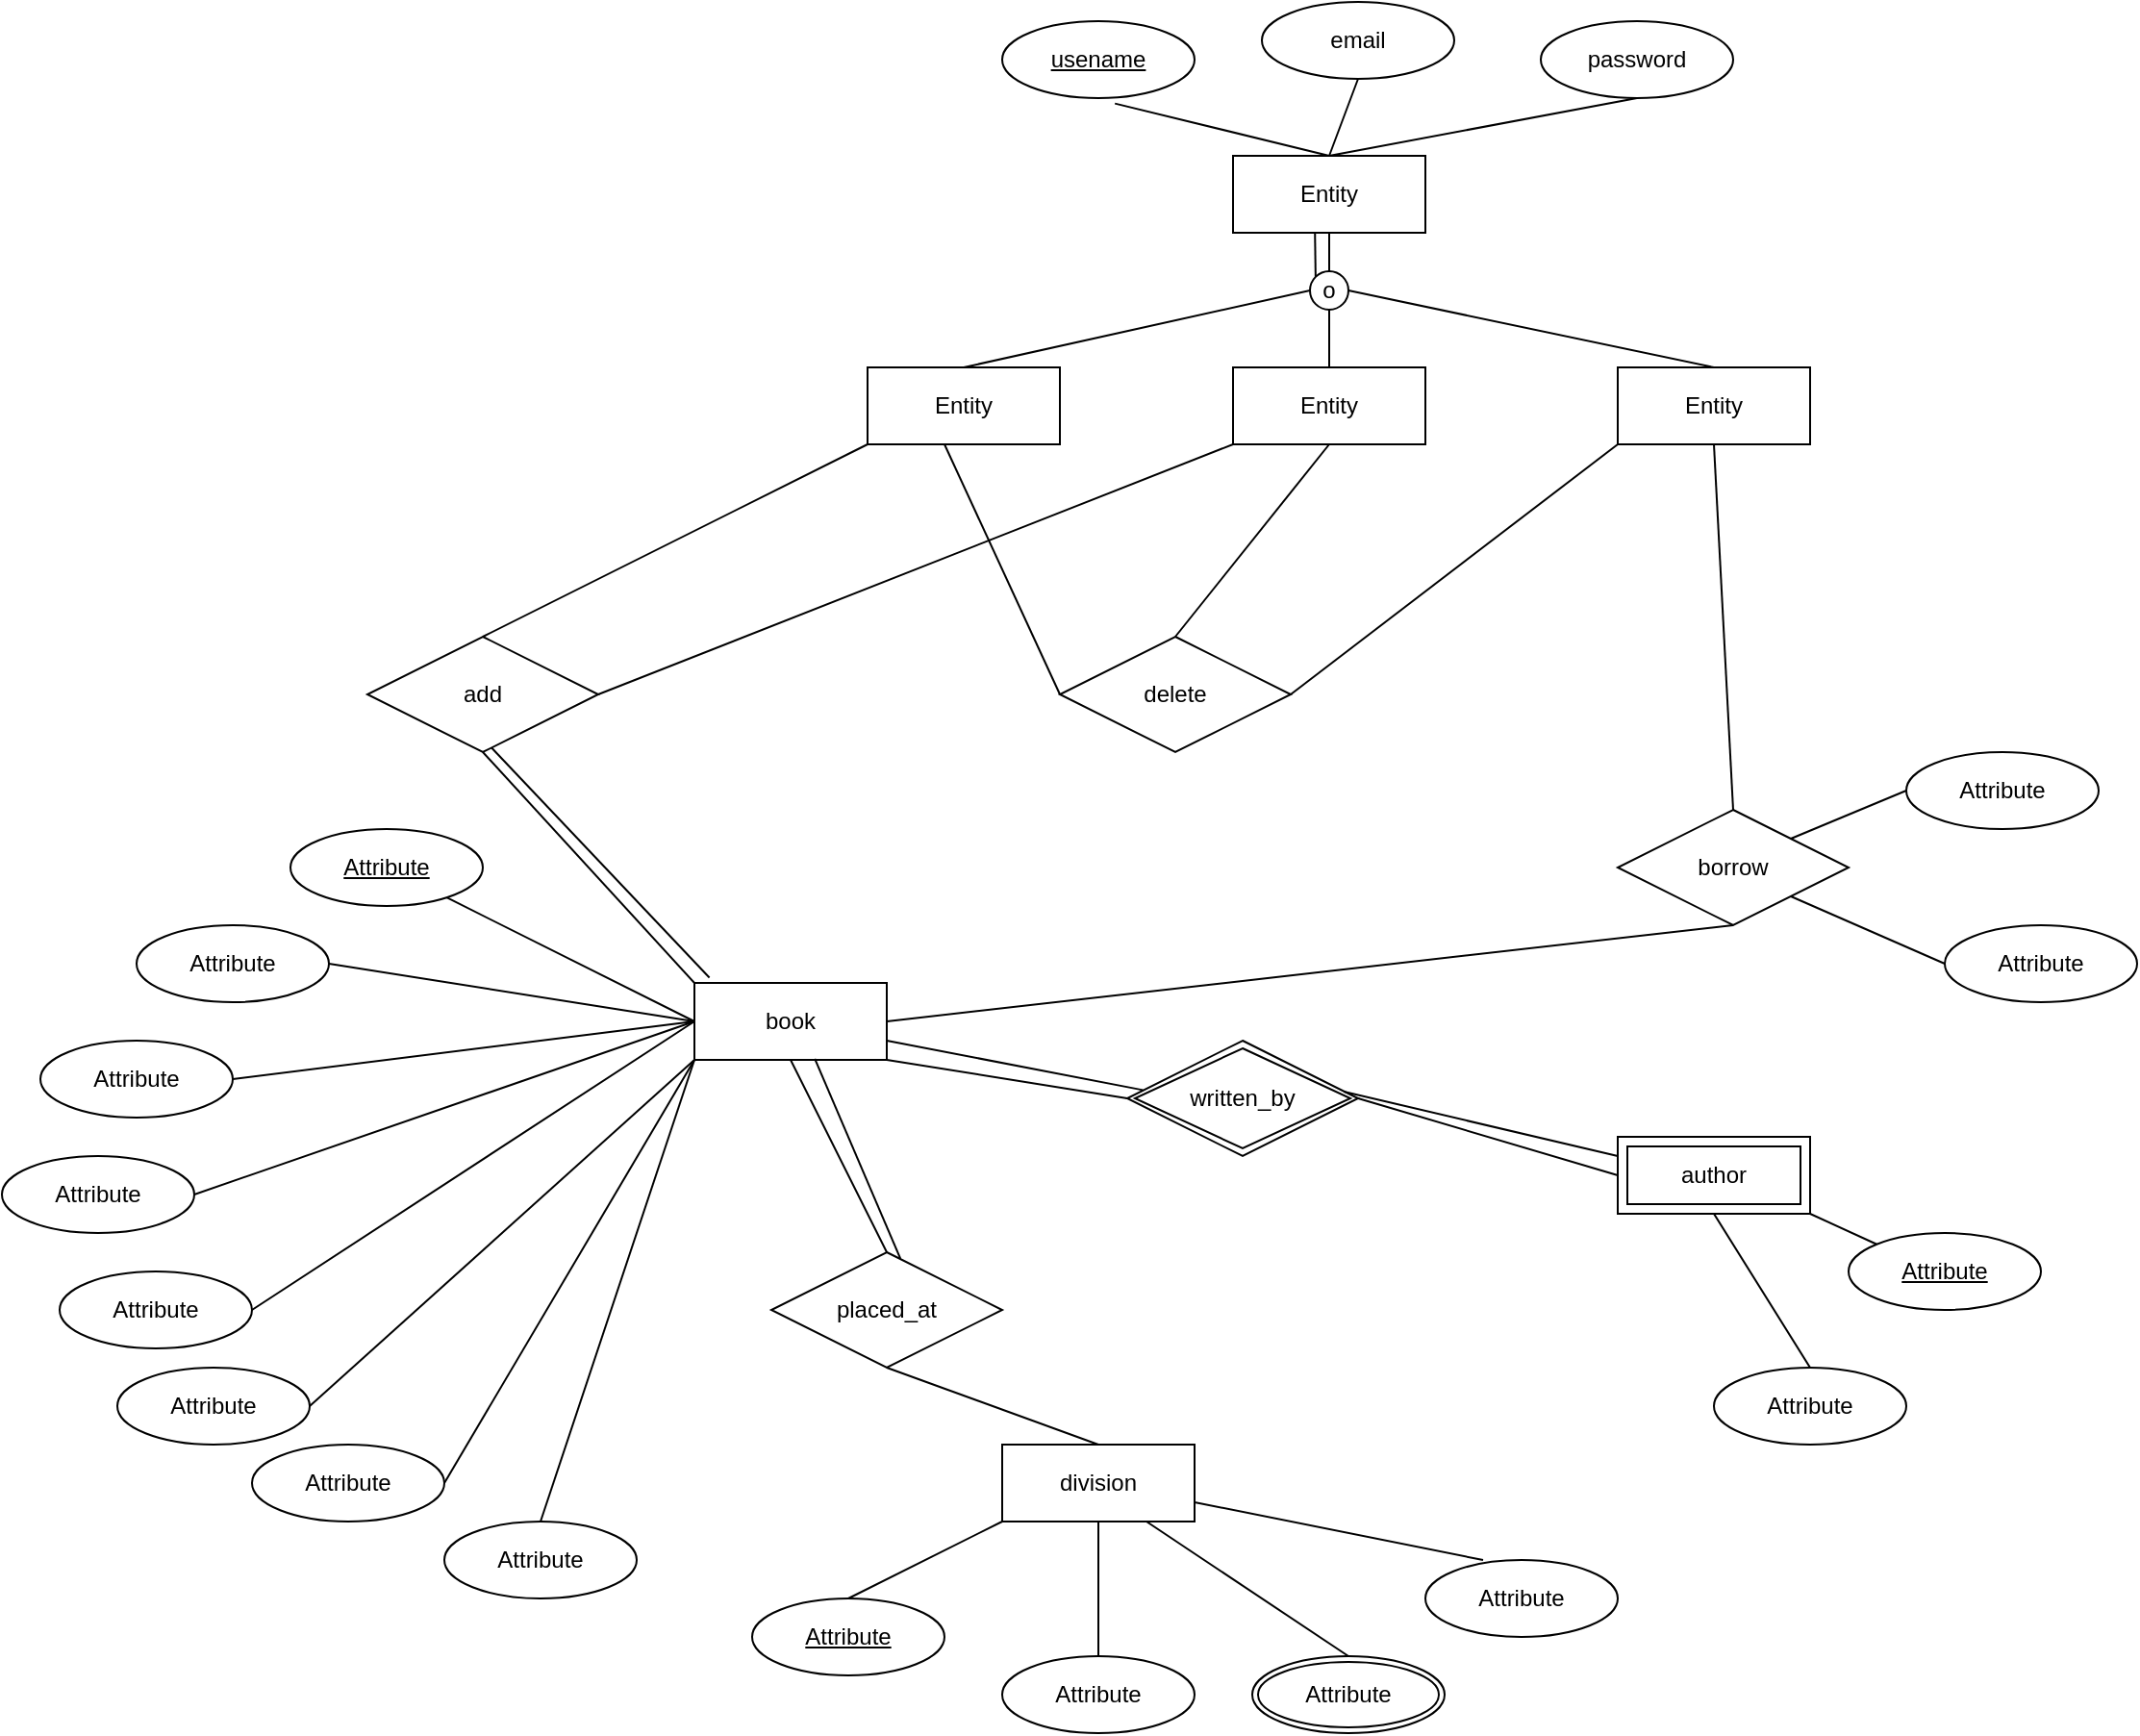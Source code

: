 <mxfile version="14.4.2" type="github">
  <diagram id="j3Z4iEj-AahcLPHdQoN0" name="Page-1">
    <mxGraphModel dx="1545" dy="1419" grid="1" gridSize="10" guides="1" tooltips="1" connect="1" arrows="1" fold="1" page="1" pageScale="1" pageWidth="850" pageHeight="1100" math="0" shadow="0">
      <root>
        <mxCell id="0" />
        <mxCell id="1" parent="0" />
        <mxCell id="8FBa52UY_1ct1oGuE3lu-1" value="Entity" style="whiteSpace=wrap;html=1;align=center;" vertex="1" parent="1">
          <mxGeometry x="360" y="10" width="100" height="40" as="geometry" />
        </mxCell>
        <mxCell id="8FBa52UY_1ct1oGuE3lu-2" value="Entity" style="whiteSpace=wrap;html=1;align=center;" vertex="1" parent="1">
          <mxGeometry x="170" y="120" width="100" height="40" as="geometry" />
        </mxCell>
        <mxCell id="8FBa52UY_1ct1oGuE3lu-3" value="Entity" style="whiteSpace=wrap;html=1;align=center;" vertex="1" parent="1">
          <mxGeometry x="360" y="120" width="100" height="40" as="geometry" />
        </mxCell>
        <mxCell id="8FBa52UY_1ct1oGuE3lu-4" value="Entity" style="whiteSpace=wrap;html=1;align=center;" vertex="1" parent="1">
          <mxGeometry x="560" y="120" width="100" height="40" as="geometry" />
        </mxCell>
        <mxCell id="8FBa52UY_1ct1oGuE3lu-5" value="book" style="whiteSpace=wrap;html=1;align=center;" vertex="1" parent="1">
          <mxGeometry x="80" y="440" width="100" height="40" as="geometry" />
        </mxCell>
        <mxCell id="8FBa52UY_1ct1oGuE3lu-6" value="division" style="whiteSpace=wrap;html=1;align=center;" vertex="1" parent="1">
          <mxGeometry x="240" y="680" width="100" height="40" as="geometry" />
        </mxCell>
        <mxCell id="8FBa52UY_1ct1oGuE3lu-8" value="usename" style="ellipse;whiteSpace=wrap;html=1;align=center;fontStyle=4;" vertex="1" parent="1">
          <mxGeometry x="240" y="-60" width="100" height="40" as="geometry" />
        </mxCell>
        <mxCell id="8FBa52UY_1ct1oGuE3lu-9" value="email" style="ellipse;whiteSpace=wrap;html=1;align=center;" vertex="1" parent="1">
          <mxGeometry x="375" y="-70" width="100" height="40" as="geometry" />
        </mxCell>
        <mxCell id="8FBa52UY_1ct1oGuE3lu-10" value="password" style="ellipse;whiteSpace=wrap;html=1;align=center;" vertex="1" parent="1">
          <mxGeometry x="520" y="-60" width="100" height="40" as="geometry" />
        </mxCell>
        <mxCell id="8FBa52UY_1ct1oGuE3lu-11" value="borrow" style="shape=rhombus;perimeter=rhombusPerimeter;whiteSpace=wrap;html=1;align=center;" vertex="1" parent="1">
          <mxGeometry x="560" y="350" width="120" height="60" as="geometry" />
        </mxCell>
        <mxCell id="8FBa52UY_1ct1oGuE3lu-12" value="delete" style="shape=rhombus;perimeter=rhombusPerimeter;whiteSpace=wrap;html=1;align=center;" vertex="1" parent="1">
          <mxGeometry x="270" y="260" width="120" height="60" as="geometry" />
        </mxCell>
        <mxCell id="8FBa52UY_1ct1oGuE3lu-14" value="add" style="shape=rhombus;perimeter=rhombusPerimeter;whiteSpace=wrap;html=1;align=center;" vertex="1" parent="1">
          <mxGeometry x="-90" y="260" width="120" height="60" as="geometry" />
        </mxCell>
        <mxCell id="8FBa52UY_1ct1oGuE3lu-15" value="placed_at" style="shape=rhombus;perimeter=rhombusPerimeter;whiteSpace=wrap;html=1;align=center;" vertex="1" parent="1">
          <mxGeometry x="120" y="580" width="120" height="60" as="geometry" />
        </mxCell>
        <mxCell id="8FBa52UY_1ct1oGuE3lu-16" value="author" style="shape=ext;margin=3;double=1;whiteSpace=wrap;html=1;align=center;" vertex="1" parent="1">
          <mxGeometry x="560" y="520" width="100" height="40" as="geometry" />
        </mxCell>
        <mxCell id="8FBa52UY_1ct1oGuE3lu-17" value="written_by" style="shape=rhombus;double=1;perimeter=rhombusPerimeter;whiteSpace=wrap;html=1;align=center;" vertex="1" parent="1">
          <mxGeometry x="305" y="470" width="120" height="60" as="geometry" />
        </mxCell>
        <mxCell id="8FBa52UY_1ct1oGuE3lu-18" value="" style="endArrow=none;html=1;rounded=0;entryX=0.5;entryY=1;entryDx=0;entryDy=0;exitX=0.5;exitY=0;exitDx=0;exitDy=0;" edge="1" parent="1" source="8FBa52UY_1ct1oGuE3lu-11" target="8FBa52UY_1ct1oGuE3lu-4">
          <mxGeometry relative="1" as="geometry">
            <mxPoint x="300" y="240" as="sourcePoint" />
            <mxPoint x="460" y="240" as="targetPoint" />
          </mxGeometry>
        </mxCell>
        <mxCell id="8FBa52UY_1ct1oGuE3lu-20" value="" style="endArrow=none;html=1;rounded=0;entryX=0.5;entryY=1;entryDx=0;entryDy=0;exitX=1;exitY=0.5;exitDx=0;exitDy=0;" edge="1" parent="1" source="8FBa52UY_1ct1oGuE3lu-5" target="8FBa52UY_1ct1oGuE3lu-11">
          <mxGeometry relative="1" as="geometry">
            <mxPoint x="300" y="400" as="sourcePoint" />
            <mxPoint x="460" y="400" as="targetPoint" />
          </mxGeometry>
        </mxCell>
        <mxCell id="8FBa52UY_1ct1oGuE3lu-21" value="" style="endArrow=none;html=1;rounded=0;exitX=0.4;exitY=1;exitDx=0;exitDy=0;exitPerimeter=0;entryX=0;entryY=0.5;entryDx=0;entryDy=0;" edge="1" parent="1" source="8FBa52UY_1ct1oGuE3lu-2" target="8FBa52UY_1ct1oGuE3lu-12">
          <mxGeometry relative="1" as="geometry">
            <mxPoint x="300" y="350" as="sourcePoint" />
            <mxPoint x="460" y="350" as="targetPoint" />
          </mxGeometry>
        </mxCell>
        <mxCell id="8FBa52UY_1ct1oGuE3lu-22" value="" style="endArrow=none;html=1;rounded=0;entryX=0;entryY=1;entryDx=0;entryDy=0;exitX=1;exitY=0.5;exitDx=0;exitDy=0;" edge="1" parent="1" source="8FBa52UY_1ct1oGuE3lu-12" target="8FBa52UY_1ct1oGuE3lu-4">
          <mxGeometry relative="1" as="geometry">
            <mxPoint x="360" y="240" as="sourcePoint" />
            <mxPoint x="520" y="240" as="targetPoint" />
          </mxGeometry>
        </mxCell>
        <mxCell id="8FBa52UY_1ct1oGuE3lu-23" value="" style="endArrow=none;html=1;rounded=0;entryX=0.5;entryY=1;entryDx=0;entryDy=0;exitX=0.5;exitY=0;exitDx=0;exitDy=0;" edge="1" parent="1" source="8FBa52UY_1ct1oGuE3lu-12" target="8FBa52UY_1ct1oGuE3lu-3">
          <mxGeometry relative="1" as="geometry">
            <mxPoint x="240" y="200" as="sourcePoint" />
            <mxPoint x="400" y="200" as="targetPoint" />
          </mxGeometry>
        </mxCell>
        <mxCell id="8FBa52UY_1ct1oGuE3lu-24" value="" style="endArrow=none;html=1;rounded=0;exitX=1;exitY=1;exitDx=0;exitDy=0;entryX=0;entryY=0.5;entryDx=0;entryDy=0;" edge="1" parent="1" source="8FBa52UY_1ct1oGuE3lu-5" target="8FBa52UY_1ct1oGuE3lu-17">
          <mxGeometry relative="1" as="geometry">
            <mxPoint x="300" y="440" as="sourcePoint" />
            <mxPoint x="460" y="440" as="targetPoint" />
          </mxGeometry>
        </mxCell>
        <mxCell id="8FBa52UY_1ct1oGuE3lu-25" value="" style="endArrow=none;html=1;rounded=0;entryX=0;entryY=0.5;entryDx=0;entryDy=0;exitX=1;exitY=0.5;exitDx=0;exitDy=0;" edge="1" parent="1" source="8FBa52UY_1ct1oGuE3lu-17" target="8FBa52UY_1ct1oGuE3lu-16">
          <mxGeometry relative="1" as="geometry">
            <mxPoint x="300" y="440" as="sourcePoint" />
            <mxPoint x="460" y="440" as="targetPoint" />
          </mxGeometry>
        </mxCell>
        <mxCell id="8FBa52UY_1ct1oGuE3lu-26" value="" style="endArrow=none;html=1;rounded=0;entryX=0;entryY=0.25;entryDx=0;entryDy=0;exitX=0.938;exitY=0.442;exitDx=0;exitDy=0;exitPerimeter=0;" edge="1" parent="1" source="8FBa52UY_1ct1oGuE3lu-17" target="8FBa52UY_1ct1oGuE3lu-16">
          <mxGeometry relative="1" as="geometry">
            <mxPoint x="300" y="440" as="sourcePoint" />
            <mxPoint x="460" y="440" as="targetPoint" />
          </mxGeometry>
        </mxCell>
        <mxCell id="8FBa52UY_1ct1oGuE3lu-27" value="" style="endArrow=none;html=1;rounded=0;exitX=0.5;exitY=1;exitDx=0;exitDy=0;entryX=0;entryY=0;entryDx=0;entryDy=0;" edge="1" parent="1" source="8FBa52UY_1ct1oGuE3lu-14" target="8FBa52UY_1ct1oGuE3lu-5">
          <mxGeometry relative="1" as="geometry">
            <mxPoint x="80" y="350" as="sourcePoint" />
            <mxPoint x="240" y="350" as="targetPoint" />
          </mxGeometry>
        </mxCell>
        <mxCell id="8FBa52UY_1ct1oGuE3lu-28" value="" style="endArrow=none;html=1;rounded=0;exitX=0.538;exitY=0.963;exitDx=0;exitDy=0;exitPerimeter=0;entryX=0.078;entryY=-0.069;entryDx=0;entryDy=0;entryPerimeter=0;" edge="1" parent="1" source="8FBa52UY_1ct1oGuE3lu-14" target="8FBa52UY_1ct1oGuE3lu-5">
          <mxGeometry relative="1" as="geometry">
            <mxPoint x="80" y="350" as="sourcePoint" />
            <mxPoint x="240" y="350" as="targetPoint" />
          </mxGeometry>
        </mxCell>
        <mxCell id="8FBa52UY_1ct1oGuE3lu-29" value="" style="endArrow=none;html=1;rounded=0;entryX=0;entryY=1;entryDx=0;entryDy=0;exitX=1;exitY=0.5;exitDx=0;exitDy=0;" edge="1" parent="1" source="8FBa52UY_1ct1oGuE3lu-14" target="8FBa52UY_1ct1oGuE3lu-3">
          <mxGeometry relative="1" as="geometry">
            <mxPoint x="160" y="140" as="sourcePoint" />
            <mxPoint x="320" y="140" as="targetPoint" />
          </mxGeometry>
        </mxCell>
        <mxCell id="8FBa52UY_1ct1oGuE3lu-30" value="" style="endArrow=none;html=1;rounded=0;exitX=0.5;exitY=0;exitDx=0;exitDy=0;entryX=0;entryY=1;entryDx=0;entryDy=0;" edge="1" parent="1" source="8FBa52UY_1ct1oGuE3lu-14" target="8FBa52UY_1ct1oGuE3lu-2">
          <mxGeometry relative="1" as="geometry">
            <mxPoint x="160" y="210" as="sourcePoint" />
            <mxPoint x="320" y="210" as="targetPoint" />
          </mxGeometry>
        </mxCell>
        <mxCell id="8FBa52UY_1ct1oGuE3lu-31" value="" style="endArrow=none;html=1;rounded=0;exitX=1;exitY=0.75;exitDx=0;exitDy=0;entryX=0.068;entryY=0.428;entryDx=0;entryDy=0;entryPerimeter=0;" edge="1" parent="1" source="8FBa52UY_1ct1oGuE3lu-5" target="8FBa52UY_1ct1oGuE3lu-17">
          <mxGeometry relative="1" as="geometry">
            <mxPoint x="240" y="540" as="sourcePoint" />
            <mxPoint x="400" y="540" as="targetPoint" />
          </mxGeometry>
        </mxCell>
        <mxCell id="8FBa52UY_1ct1oGuE3lu-32" value="" style="endArrow=none;html=1;rounded=0;entryX=0.5;entryY=1;entryDx=0;entryDy=0;exitX=0.5;exitY=0;exitDx=0;exitDy=0;" edge="1" parent="1" source="8FBa52UY_1ct1oGuE3lu-15" target="8FBa52UY_1ct1oGuE3lu-5">
          <mxGeometry relative="1" as="geometry">
            <mxPoint x="200" y="590" as="sourcePoint" />
            <mxPoint x="360" y="590" as="targetPoint" />
          </mxGeometry>
        </mxCell>
        <mxCell id="8FBa52UY_1ct1oGuE3lu-33" value="" style="endArrow=none;html=1;rounded=0;entryX=0.5;entryY=0;entryDx=0;entryDy=0;exitX=0.5;exitY=1;exitDx=0;exitDy=0;" edge="1" parent="1" source="8FBa52UY_1ct1oGuE3lu-15" target="8FBa52UY_1ct1oGuE3lu-6">
          <mxGeometry relative="1" as="geometry">
            <mxPoint x="200" y="590" as="sourcePoint" />
            <mxPoint x="360" y="590" as="targetPoint" />
          </mxGeometry>
        </mxCell>
        <mxCell id="8FBa52UY_1ct1oGuE3lu-34" value="" style="endArrow=none;html=1;rounded=0;entryX=0.626;entryY=0.987;entryDx=0;entryDy=0;entryPerimeter=0;exitX=0.559;exitY=0.055;exitDx=0;exitDy=0;exitPerimeter=0;" edge="1" parent="1" source="8FBa52UY_1ct1oGuE3lu-15" target="8FBa52UY_1ct1oGuE3lu-5">
          <mxGeometry relative="1" as="geometry">
            <mxPoint x="200" y="590" as="sourcePoint" />
            <mxPoint x="360" y="590" as="targetPoint" />
          </mxGeometry>
        </mxCell>
        <mxCell id="8FBa52UY_1ct1oGuE3lu-35" value="o" style="ellipse;whiteSpace=wrap;html=1;aspect=fixed;" vertex="1" parent="1">
          <mxGeometry x="400" y="70" width="20" height="20" as="geometry" />
        </mxCell>
        <mxCell id="8FBa52UY_1ct1oGuE3lu-36" value="" style="endArrow=none;html=1;entryX=0.5;entryY=0;entryDx=0;entryDy=0;exitX=1;exitY=0.5;exitDx=0;exitDy=0;" edge="1" parent="1" source="8FBa52UY_1ct1oGuE3lu-35" target="8FBa52UY_1ct1oGuE3lu-4">
          <mxGeometry width="50" height="50" relative="1" as="geometry">
            <mxPoint x="500" y="130" as="sourcePoint" />
            <mxPoint x="550" y="80" as="targetPoint" />
          </mxGeometry>
        </mxCell>
        <mxCell id="8FBa52UY_1ct1oGuE3lu-37" value="" style="endArrow=none;html=1;exitX=0.5;exitY=1;exitDx=0;exitDy=0;" edge="1" parent="1" source="8FBa52UY_1ct1oGuE3lu-35" target="8FBa52UY_1ct1oGuE3lu-3">
          <mxGeometry width="50" height="50" relative="1" as="geometry">
            <mxPoint x="500" y="130" as="sourcePoint" />
            <mxPoint x="550" y="80" as="targetPoint" />
          </mxGeometry>
        </mxCell>
        <mxCell id="8FBa52UY_1ct1oGuE3lu-38" value="" style="endArrow=none;html=1;exitX=0.5;exitY=0;exitDx=0;exitDy=0;entryX=0;entryY=0.5;entryDx=0;entryDy=0;" edge="1" parent="1" source="8FBa52UY_1ct1oGuE3lu-2" target="8FBa52UY_1ct1oGuE3lu-35">
          <mxGeometry width="50" height="50" relative="1" as="geometry">
            <mxPoint x="390" y="120" as="sourcePoint" />
            <mxPoint x="440" y="70" as="targetPoint" />
          </mxGeometry>
        </mxCell>
        <mxCell id="8FBa52UY_1ct1oGuE3lu-39" value="" style="endArrow=none;html=1;entryX=0.5;entryY=1;entryDx=0;entryDy=0;exitX=0.5;exitY=0;exitDx=0;exitDy=0;" edge="1" parent="1" source="8FBa52UY_1ct1oGuE3lu-35" target="8FBa52UY_1ct1oGuE3lu-1">
          <mxGeometry width="50" height="50" relative="1" as="geometry">
            <mxPoint x="390" y="120" as="sourcePoint" />
            <mxPoint x="440" y="70" as="targetPoint" />
          </mxGeometry>
        </mxCell>
        <mxCell id="8FBa52UY_1ct1oGuE3lu-40" value="" style="endArrow=none;html=1;entryX=0.426;entryY=0.999;entryDx=0;entryDy=0;entryPerimeter=0;exitX=0;exitY=0;exitDx=0;exitDy=0;" edge="1" parent="1" source="8FBa52UY_1ct1oGuE3lu-35" target="8FBa52UY_1ct1oGuE3lu-1">
          <mxGeometry width="50" height="50" relative="1" as="geometry">
            <mxPoint x="390" y="120" as="sourcePoint" />
            <mxPoint x="440" y="70" as="targetPoint" />
          </mxGeometry>
        </mxCell>
        <mxCell id="8FBa52UY_1ct1oGuE3lu-41" value="Attribute" style="ellipse;whiteSpace=wrap;html=1;align=center;fontStyle=4;" vertex="1" parent="1">
          <mxGeometry x="-130" y="360" width="100" height="40" as="geometry" />
        </mxCell>
        <mxCell id="8FBa52UY_1ct1oGuE3lu-42" value="Attribute" style="ellipse;whiteSpace=wrap;html=1;align=center;" vertex="1" parent="1">
          <mxGeometry x="-210" y="410" width="100" height="40" as="geometry" />
        </mxCell>
        <mxCell id="8FBa52UY_1ct1oGuE3lu-43" value="Attribute" style="ellipse;whiteSpace=wrap;html=1;align=center;" vertex="1" parent="1">
          <mxGeometry x="-260" y="470" width="100" height="40" as="geometry" />
        </mxCell>
        <mxCell id="8FBa52UY_1ct1oGuE3lu-44" value="Attribute" style="ellipse;whiteSpace=wrap;html=1;align=center;" vertex="1" parent="1">
          <mxGeometry x="-280" y="530" width="100" height="40" as="geometry" />
        </mxCell>
        <mxCell id="8FBa52UY_1ct1oGuE3lu-45" value="Attribute" style="ellipse;whiteSpace=wrap;html=1;align=center;" vertex="1" parent="1">
          <mxGeometry x="-250" y="590" width="100" height="40" as="geometry" />
        </mxCell>
        <mxCell id="8FBa52UY_1ct1oGuE3lu-46" value="Attribute" style="ellipse;whiteSpace=wrap;html=1;align=center;" vertex="1" parent="1">
          <mxGeometry x="-220" y="640" width="100" height="40" as="geometry" />
        </mxCell>
        <mxCell id="8FBa52UY_1ct1oGuE3lu-47" value="Attribute" style="ellipse;whiteSpace=wrap;html=1;align=center;" vertex="1" parent="1">
          <mxGeometry x="-150" y="680" width="100" height="40" as="geometry" />
        </mxCell>
        <mxCell id="8FBa52UY_1ct1oGuE3lu-48" value="Attribute" style="ellipse;whiteSpace=wrap;html=1;align=center;" vertex="1" parent="1">
          <mxGeometry x="-50" y="720" width="100" height="40" as="geometry" />
        </mxCell>
        <mxCell id="8FBa52UY_1ct1oGuE3lu-50" value="Attribute" style="ellipse;whiteSpace=wrap;html=1;align=center;" vertex="1" parent="1">
          <mxGeometry x="610" y="640" width="100" height="40" as="geometry" />
        </mxCell>
        <mxCell id="8FBa52UY_1ct1oGuE3lu-51" value="Attribute" style="ellipse;whiteSpace=wrap;html=1;align=center;fontStyle=4;" vertex="1" parent="1">
          <mxGeometry x="680" y="570" width="100" height="40" as="geometry" />
        </mxCell>
        <mxCell id="8FBa52UY_1ct1oGuE3lu-52" value="Attribute" style="ellipse;whiteSpace=wrap;html=1;align=center;" vertex="1" parent="1">
          <mxGeometry x="240" y="790" width="100" height="40" as="geometry" />
        </mxCell>
        <mxCell id="8FBa52UY_1ct1oGuE3lu-53" value="Attribute" style="ellipse;whiteSpace=wrap;html=1;align=center;fontStyle=4;" vertex="1" parent="1">
          <mxGeometry x="110" y="760" width="100" height="40" as="geometry" />
        </mxCell>
        <mxCell id="8FBa52UY_1ct1oGuE3lu-54" value="Attribute" style="ellipse;whiteSpace=wrap;html=1;align=center;" vertex="1" parent="1">
          <mxGeometry x="460" y="740" width="100" height="40" as="geometry" />
        </mxCell>
        <mxCell id="8FBa52UY_1ct1oGuE3lu-55" value="Attribute" style="ellipse;shape=doubleEllipse;margin=3;whiteSpace=wrap;html=1;align=center;" vertex="1" parent="1">
          <mxGeometry x="370" y="790" width="100" height="40" as="geometry" />
        </mxCell>
        <mxCell id="8FBa52UY_1ct1oGuE3lu-56" value="Attribute" style="ellipse;whiteSpace=wrap;html=1;align=center;" vertex="1" parent="1">
          <mxGeometry x="710" y="320" width="100" height="40" as="geometry" />
        </mxCell>
        <mxCell id="8FBa52UY_1ct1oGuE3lu-57" value="Attribute" style="ellipse;whiteSpace=wrap;html=1;align=center;" vertex="1" parent="1">
          <mxGeometry x="730" y="410" width="100" height="40" as="geometry" />
        </mxCell>
        <mxCell id="8FBa52UY_1ct1oGuE3lu-58" value="" style="endArrow=none;html=1;rounded=0;exitX=1;exitY=0;exitDx=0;exitDy=0;entryX=0;entryY=0.5;entryDx=0;entryDy=0;" edge="1" parent="1" source="8FBa52UY_1ct1oGuE3lu-11" target="8FBa52UY_1ct1oGuE3lu-56">
          <mxGeometry relative="1" as="geometry">
            <mxPoint x="560" y="260" as="sourcePoint" />
            <mxPoint x="720" y="260" as="targetPoint" />
          </mxGeometry>
        </mxCell>
        <mxCell id="8FBa52UY_1ct1oGuE3lu-59" value="" style="endArrow=none;html=1;rounded=0;exitX=1;exitY=1;exitDx=0;exitDy=0;entryX=0;entryY=0.5;entryDx=0;entryDy=0;" edge="1" parent="1" source="8FBa52UY_1ct1oGuE3lu-11" target="8FBa52UY_1ct1oGuE3lu-57">
          <mxGeometry relative="1" as="geometry">
            <mxPoint x="720" y="390" as="sourcePoint" />
            <mxPoint x="880" y="390" as="targetPoint" />
          </mxGeometry>
        </mxCell>
        <mxCell id="8FBa52UY_1ct1oGuE3lu-60" value="" style="endArrow=none;html=1;rounded=0;" edge="1" parent="1" source="8FBa52UY_1ct1oGuE3lu-41">
          <mxGeometry relative="1" as="geometry">
            <mxPoint x="240" y="390" as="sourcePoint" />
            <mxPoint x="80" y="460" as="targetPoint" />
          </mxGeometry>
        </mxCell>
        <mxCell id="8FBa52UY_1ct1oGuE3lu-61" value="" style="endArrow=none;html=1;rounded=0;exitX=1;exitY=0.5;exitDx=0;exitDy=0;entryX=0;entryY=0.5;entryDx=0;entryDy=0;" edge="1" parent="1" source="8FBa52UY_1ct1oGuE3lu-42" target="8FBa52UY_1ct1oGuE3lu-5">
          <mxGeometry relative="1" as="geometry">
            <mxPoint x="240" y="410" as="sourcePoint" />
            <mxPoint x="400" y="410" as="targetPoint" />
          </mxGeometry>
        </mxCell>
        <mxCell id="8FBa52UY_1ct1oGuE3lu-62" value="" style="endArrow=none;html=1;rounded=0;exitX=1;exitY=0.5;exitDx=0;exitDy=0;entryX=0;entryY=0.5;entryDx=0;entryDy=0;" edge="1" parent="1" source="8FBa52UY_1ct1oGuE3lu-43" target="8FBa52UY_1ct1oGuE3lu-5">
          <mxGeometry relative="1" as="geometry">
            <mxPoint x="240" y="410" as="sourcePoint" />
            <mxPoint x="400" y="410" as="targetPoint" />
          </mxGeometry>
        </mxCell>
        <mxCell id="8FBa52UY_1ct1oGuE3lu-63" value="" style="endArrow=none;html=1;rounded=0;exitX=1;exitY=0.5;exitDx=0;exitDy=0;" edge="1" parent="1" source="8FBa52UY_1ct1oGuE3lu-44">
          <mxGeometry relative="1" as="geometry">
            <mxPoint x="240" y="410" as="sourcePoint" />
            <mxPoint x="80" y="460" as="targetPoint" />
          </mxGeometry>
        </mxCell>
        <mxCell id="8FBa52UY_1ct1oGuE3lu-64" value="" style="endArrow=none;html=1;rounded=0;exitX=1;exitY=0.5;exitDx=0;exitDy=0;" edge="1" parent="1" source="8FBa52UY_1ct1oGuE3lu-45">
          <mxGeometry relative="1" as="geometry">
            <mxPoint x="240" y="410" as="sourcePoint" />
            <mxPoint x="80" y="460" as="targetPoint" />
          </mxGeometry>
        </mxCell>
        <mxCell id="8FBa52UY_1ct1oGuE3lu-65" value="" style="endArrow=none;html=1;rounded=0;exitX=1;exitY=0.5;exitDx=0;exitDy=0;entryX=0;entryY=1;entryDx=0;entryDy=0;" edge="1" parent="1" source="8FBa52UY_1ct1oGuE3lu-46" target="8FBa52UY_1ct1oGuE3lu-5">
          <mxGeometry relative="1" as="geometry">
            <mxPoint x="240" y="580" as="sourcePoint" />
            <mxPoint x="400" y="580" as="targetPoint" />
          </mxGeometry>
        </mxCell>
        <mxCell id="8FBa52UY_1ct1oGuE3lu-66" value="" style="endArrow=none;html=1;rounded=0;exitX=1;exitY=0.5;exitDx=0;exitDy=0;entryX=0;entryY=1;entryDx=0;entryDy=0;" edge="1" parent="1" source="8FBa52UY_1ct1oGuE3lu-47" target="8FBa52UY_1ct1oGuE3lu-5">
          <mxGeometry relative="1" as="geometry">
            <mxPoint x="240" y="580" as="sourcePoint" />
            <mxPoint x="400" y="580" as="targetPoint" />
          </mxGeometry>
        </mxCell>
        <mxCell id="8FBa52UY_1ct1oGuE3lu-67" value="" style="endArrow=none;html=1;rounded=0;exitX=0.5;exitY=0;exitDx=0;exitDy=0;" edge="1" parent="1" source="8FBa52UY_1ct1oGuE3lu-48">
          <mxGeometry relative="1" as="geometry">
            <mxPoint x="240" y="580" as="sourcePoint" />
            <mxPoint x="80" y="480" as="targetPoint" />
          </mxGeometry>
        </mxCell>
        <mxCell id="8FBa52UY_1ct1oGuE3lu-68" value="" style="endArrow=none;html=1;rounded=0;exitX=0.5;exitY=1;exitDx=0;exitDy=0;entryX=0.5;entryY=0;entryDx=0;entryDy=0;" edge="1" parent="1" source="8FBa52UY_1ct1oGuE3lu-16" target="8FBa52UY_1ct1oGuE3lu-50">
          <mxGeometry relative="1" as="geometry">
            <mxPoint x="510" y="670" as="sourcePoint" />
            <mxPoint x="670" y="670" as="targetPoint" />
          </mxGeometry>
        </mxCell>
        <mxCell id="8FBa52UY_1ct1oGuE3lu-69" value="" style="endArrow=none;html=1;rounded=0;exitX=1;exitY=1;exitDx=0;exitDy=0;entryX=0;entryY=0;entryDx=0;entryDy=0;" edge="1" parent="1" source="8FBa52UY_1ct1oGuE3lu-16" target="8FBa52UY_1ct1oGuE3lu-51">
          <mxGeometry relative="1" as="geometry">
            <mxPoint x="510" y="670" as="sourcePoint" />
            <mxPoint x="670" y="670" as="targetPoint" />
          </mxGeometry>
        </mxCell>
        <mxCell id="8FBa52UY_1ct1oGuE3lu-70" value="" style="endArrow=none;html=1;rounded=0;exitX=1;exitY=0.75;exitDx=0;exitDy=0;entryX=0.3;entryY=0;entryDx=0;entryDy=0;entryPerimeter=0;" edge="1" parent="1" source="8FBa52UY_1ct1oGuE3lu-6" target="8FBa52UY_1ct1oGuE3lu-54">
          <mxGeometry relative="1" as="geometry">
            <mxPoint x="440" y="730" as="sourcePoint" />
            <mxPoint x="470" y="720" as="targetPoint" />
          </mxGeometry>
        </mxCell>
        <mxCell id="8FBa52UY_1ct1oGuE3lu-71" value="" style="endArrow=none;html=1;rounded=0;exitX=0.75;exitY=1;exitDx=0;exitDy=0;entryX=0.5;entryY=0;entryDx=0;entryDy=0;" edge="1" parent="1" source="8FBa52UY_1ct1oGuE3lu-6" target="8FBa52UY_1ct1oGuE3lu-55">
          <mxGeometry relative="1" as="geometry">
            <mxPoint x="440" y="770" as="sourcePoint" />
            <mxPoint x="600" y="770" as="targetPoint" />
          </mxGeometry>
        </mxCell>
        <mxCell id="8FBa52UY_1ct1oGuE3lu-72" value="" style="endArrow=none;html=1;rounded=0;exitX=0.5;exitY=1;exitDx=0;exitDy=0;entryX=0.5;entryY=0;entryDx=0;entryDy=0;" edge="1" parent="1" source="8FBa52UY_1ct1oGuE3lu-6" target="8FBa52UY_1ct1oGuE3lu-52">
          <mxGeometry relative="1" as="geometry">
            <mxPoint x="440" y="770" as="sourcePoint" />
            <mxPoint x="600" y="770" as="targetPoint" />
          </mxGeometry>
        </mxCell>
        <mxCell id="8FBa52UY_1ct1oGuE3lu-73" value="" style="endArrow=none;html=1;rounded=0;exitX=0;exitY=1;exitDx=0;exitDy=0;entryX=0.5;entryY=0;entryDx=0;entryDy=0;" edge="1" parent="1" source="8FBa52UY_1ct1oGuE3lu-6" target="8FBa52UY_1ct1oGuE3lu-53">
          <mxGeometry relative="1" as="geometry">
            <mxPoint x="440" y="770" as="sourcePoint" />
            <mxPoint x="600" y="770" as="targetPoint" />
          </mxGeometry>
        </mxCell>
        <mxCell id="8FBa52UY_1ct1oGuE3lu-77" value="" style="endArrow=none;html=1;rounded=0;exitX=0.586;exitY=1.07;exitDx=0;exitDy=0;exitPerimeter=0;entryX=0.5;entryY=0;entryDx=0;entryDy=0;" edge="1" parent="1" source="8FBa52UY_1ct1oGuE3lu-8" target="8FBa52UY_1ct1oGuE3lu-1">
          <mxGeometry relative="1" as="geometry">
            <mxPoint x="290" y="110" as="sourcePoint" />
            <mxPoint x="450" y="110" as="targetPoint" />
          </mxGeometry>
        </mxCell>
        <mxCell id="8FBa52UY_1ct1oGuE3lu-78" value="" style="endArrow=none;html=1;rounded=0;entryX=0.5;entryY=1;entryDx=0;entryDy=0;exitX=0.5;exitY=0;exitDx=0;exitDy=0;" edge="1" parent="1" source="8FBa52UY_1ct1oGuE3lu-1" target="8FBa52UY_1ct1oGuE3lu-9">
          <mxGeometry relative="1" as="geometry">
            <mxPoint x="290" y="110" as="sourcePoint" />
            <mxPoint x="450" y="110" as="targetPoint" />
          </mxGeometry>
        </mxCell>
        <mxCell id="8FBa52UY_1ct1oGuE3lu-79" value="" style="endArrow=none;html=1;rounded=0;entryX=0.5;entryY=1;entryDx=0;entryDy=0;exitX=0.5;exitY=0;exitDx=0;exitDy=0;" edge="1" parent="1" source="8FBa52UY_1ct1oGuE3lu-1" target="8FBa52UY_1ct1oGuE3lu-10">
          <mxGeometry relative="1" as="geometry">
            <mxPoint x="290" y="110" as="sourcePoint" />
            <mxPoint x="450" y="110" as="targetPoint" />
          </mxGeometry>
        </mxCell>
      </root>
    </mxGraphModel>
  </diagram>
</mxfile>
